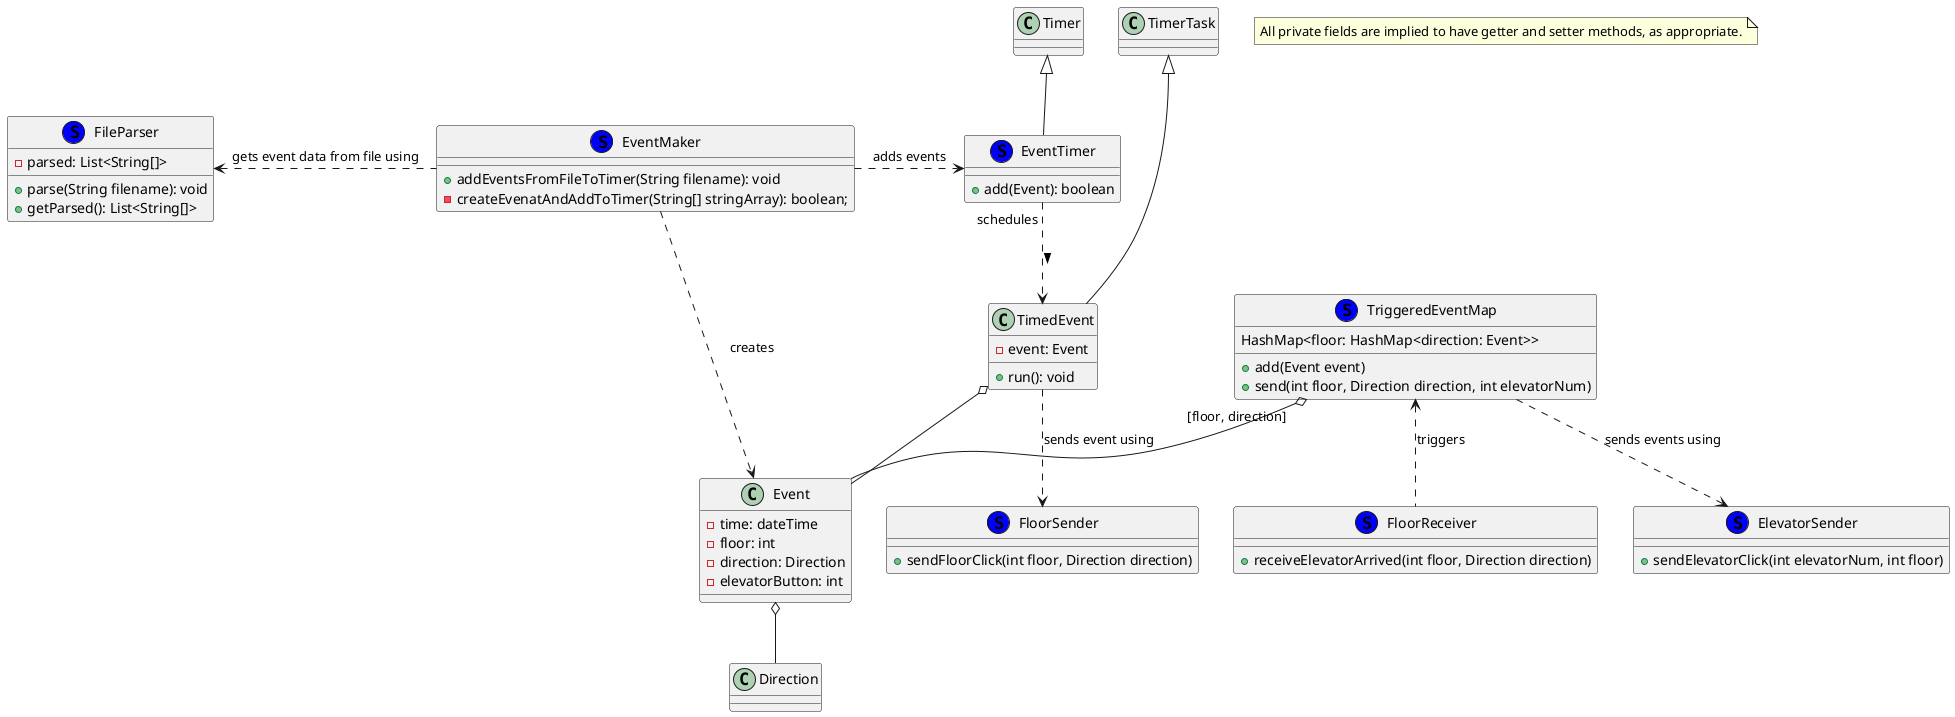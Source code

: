 @startuml

note "All private fields are implied to have getter and setter methods, as appropriate." as N1

class Direction{
}
together {
  class Timer
  class TimerTask
}

TimerTask <|-- TimedEvent
Timer <|-- EventTimer
EventTimer ..> TimedEvent: "schedules" >

together {
  class FloorReceiver<<(S, blue)>>{
    + receiveElevatorArrived(int floor, Direction direction)
  }

  class ElevatorSender<<(S, blue)>>{
    + sendElevatorClick(int elevatorNum, int floor)
  }
  class FloorSender <<(S, blue)>>{
    + sendFloorClick(int floor, Direction direction)
  }
}

together {
  class EventTimer<<(S, blue)>>{
    + add(Event): boolean
  }

  class TriggeredEventMap<<(S, blue)>>{
    HashMap<floor: HashMap<direction: Event>>
    + add(Event event)
    + send(int floor, Direction direction, int elevatorNum)
  }

  class TimedEvent{
    - event: Event
    + run(): void
  }

}

together {
  class Event{
    - time: dateTime
    - floor: int
    - direction: Direction
    - elevatorButton: int
  }
}



together {
  class EventMaker<<(S, blue)>>{
    + addEventsFromFileToTimer(String filename): void
    - createEvenatAndAddToTimer(String[] stringArray): boolean;
  }
  class FileParser<<(S, blue)>>{
    - parsed: List<String[]>
    + parse(String filename): void
    + getParsed(): List<String[]>
  }
}

EventMaker .> Event: "creates"
EventMaker .> EventTimer: "adds events"

TriggeredEventMap "[floor, direction]" o-- Event
TimedEvent o-- Event

Event o-- Direction

TimedEvent ..> FloorSender: sends event using
TriggeredEventMap ..> ElevatorSender: sends events using
TriggeredEventMap <.. FloorReceiver: triggers

 FileParser <. EventMaker : gets event data from file using

@enduml